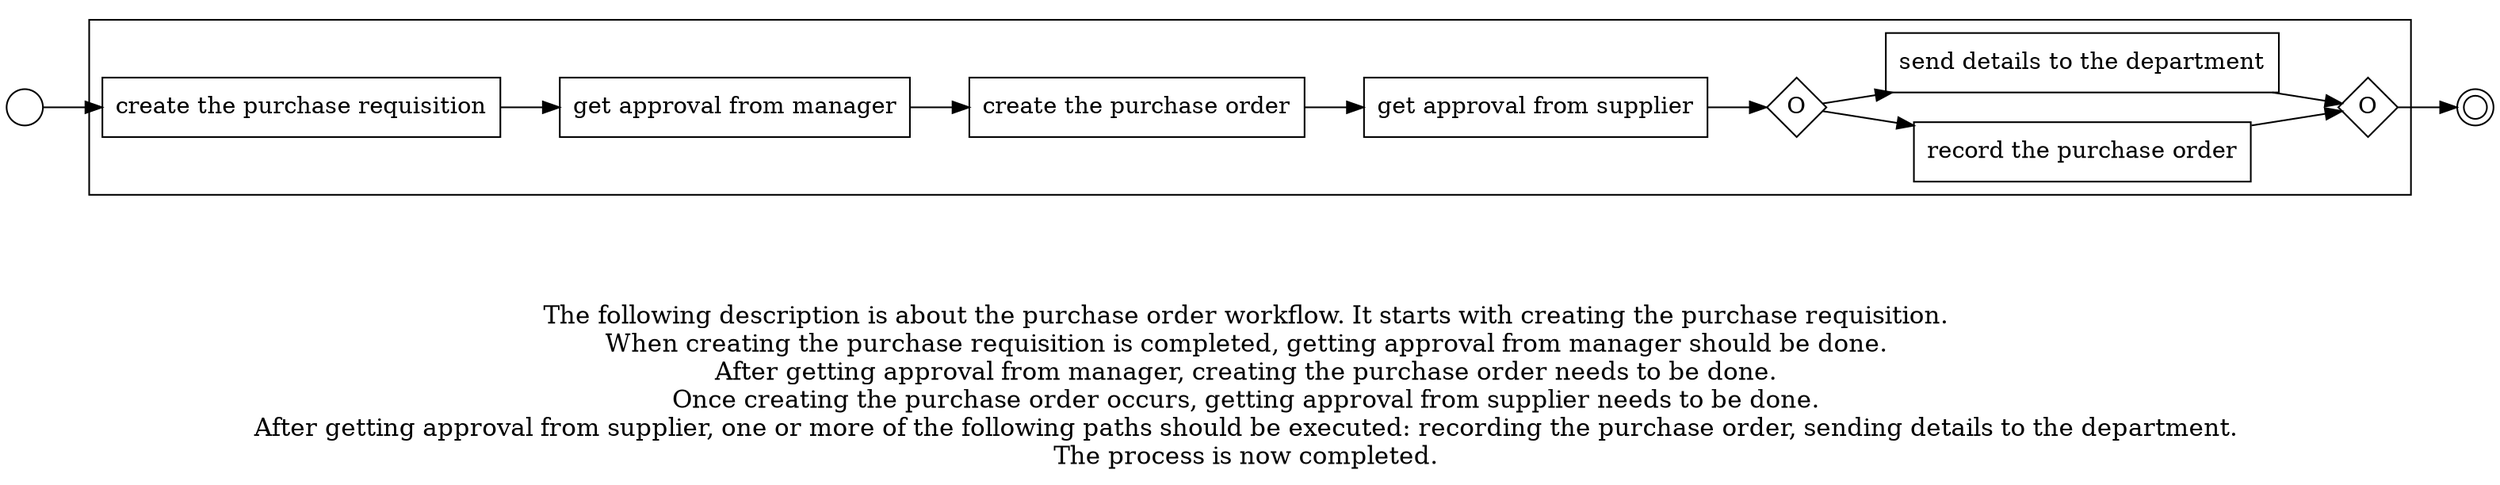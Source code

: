 digraph purchase_order_workflow_142 {
	graph [rankdir=LR]
	START_NODE [label="" shape=circle width=0.3]
	subgraph CLUSTER_0 {
		"create the purchase requisition" [shape=box]
		"get approval from manager" [shape=box]
		"create the purchase requisition" -> "get approval from manager"
		"create the purchase order" [shape=box]
		"get approval from manager" -> "create the purchase order"
		"get approval from supplier" [shape=box]
		"create the purchase order" -> "get approval from supplier"
		"OR_SPLIT--6. Final steps_WLGG" [label=O fixedsize=true shape=diamond width=0.5]
		"get approval from supplier" -> "OR_SPLIT--6. Final steps_WLGG"
		"record the purchase order" [shape=box]
		"OR_SPLIT--6. Final steps_WLGG" -> "record the purchase order"
		"send details to the department" [shape=box]
		"OR_SPLIT--6. Final steps_WLGG" -> "send details to the department"
		"OR_JOIN--6. Final steps_WLGG" [label=O fixedsize=true shape=diamond width=0.5]
		"record the purchase order" -> "OR_JOIN--6. Final steps_WLGG"
		"send details to the department" -> "OR_JOIN--6. Final steps_WLGG"
	}
	START_NODE -> "create the purchase requisition"
	END_NODE [label="" shape=doublecircle width=0.2]
	"OR_JOIN--6. Final steps_WLGG" -> END_NODE
	fontsize=15 label="\n\n
The following description is about the purchase order workflow. It starts with creating the purchase requisition. 
When creating the purchase requisition is completed, getting approval from manager should be done. 
After getting approval from manager, creating the purchase order needs to be done. 
Once creating the purchase order occurs, getting approval from supplier needs to be done. 
After getting approval from supplier, one or more of the following paths should be executed: recording the purchase order, sending details to the department. 
The process is now completed. 
"
}
